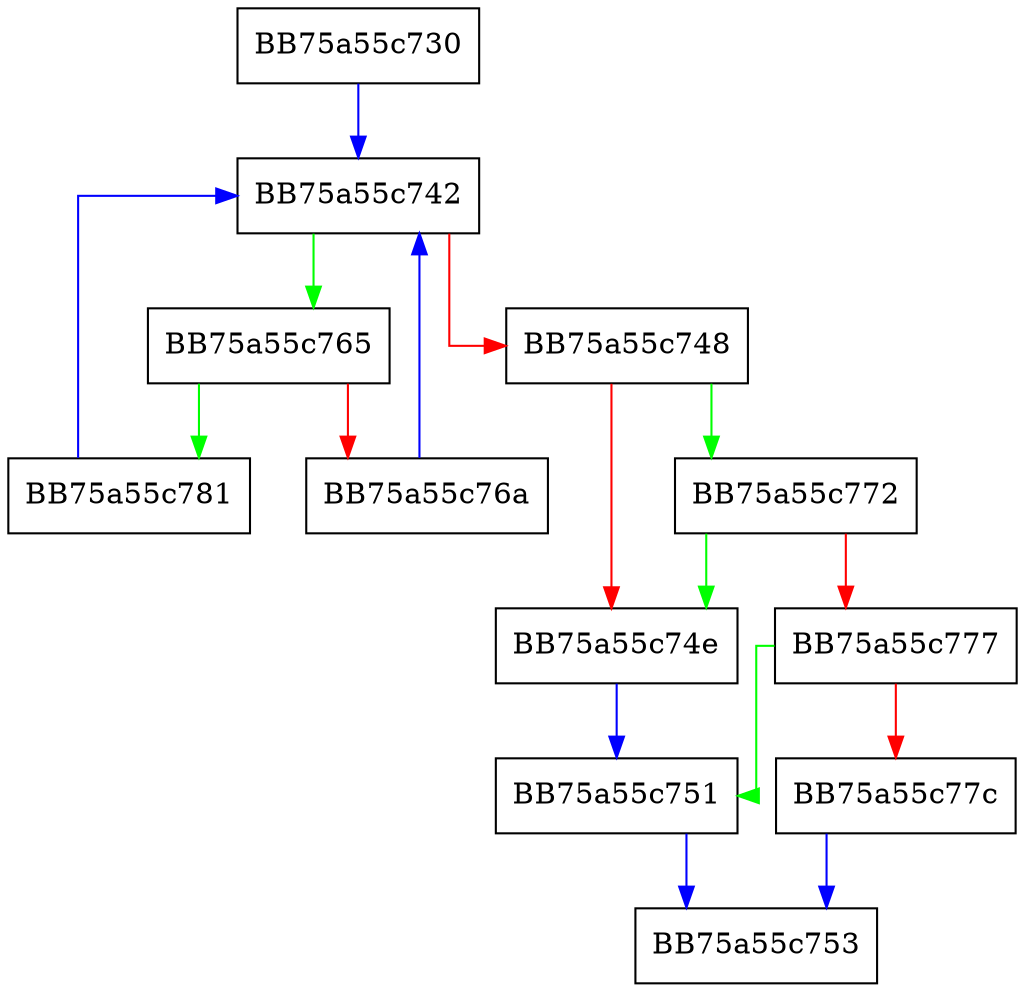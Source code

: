 digraph GetBackref {
  node [shape="box"];
  graph [splines=ortho];
  BB75a55c730 -> BB75a55c742 [color="blue"];
  BB75a55c742 -> BB75a55c765 [color="green"];
  BB75a55c742 -> BB75a55c748 [color="red"];
  BB75a55c748 -> BB75a55c772 [color="green"];
  BB75a55c748 -> BB75a55c74e [color="red"];
  BB75a55c74e -> BB75a55c751 [color="blue"];
  BB75a55c751 -> BB75a55c753 [color="blue"];
  BB75a55c765 -> BB75a55c781 [color="green"];
  BB75a55c765 -> BB75a55c76a [color="red"];
  BB75a55c76a -> BB75a55c742 [color="blue"];
  BB75a55c772 -> BB75a55c74e [color="green"];
  BB75a55c772 -> BB75a55c777 [color="red"];
  BB75a55c777 -> BB75a55c751 [color="green"];
  BB75a55c777 -> BB75a55c77c [color="red"];
  BB75a55c77c -> BB75a55c753 [color="blue"];
  BB75a55c781 -> BB75a55c742 [color="blue"];
}